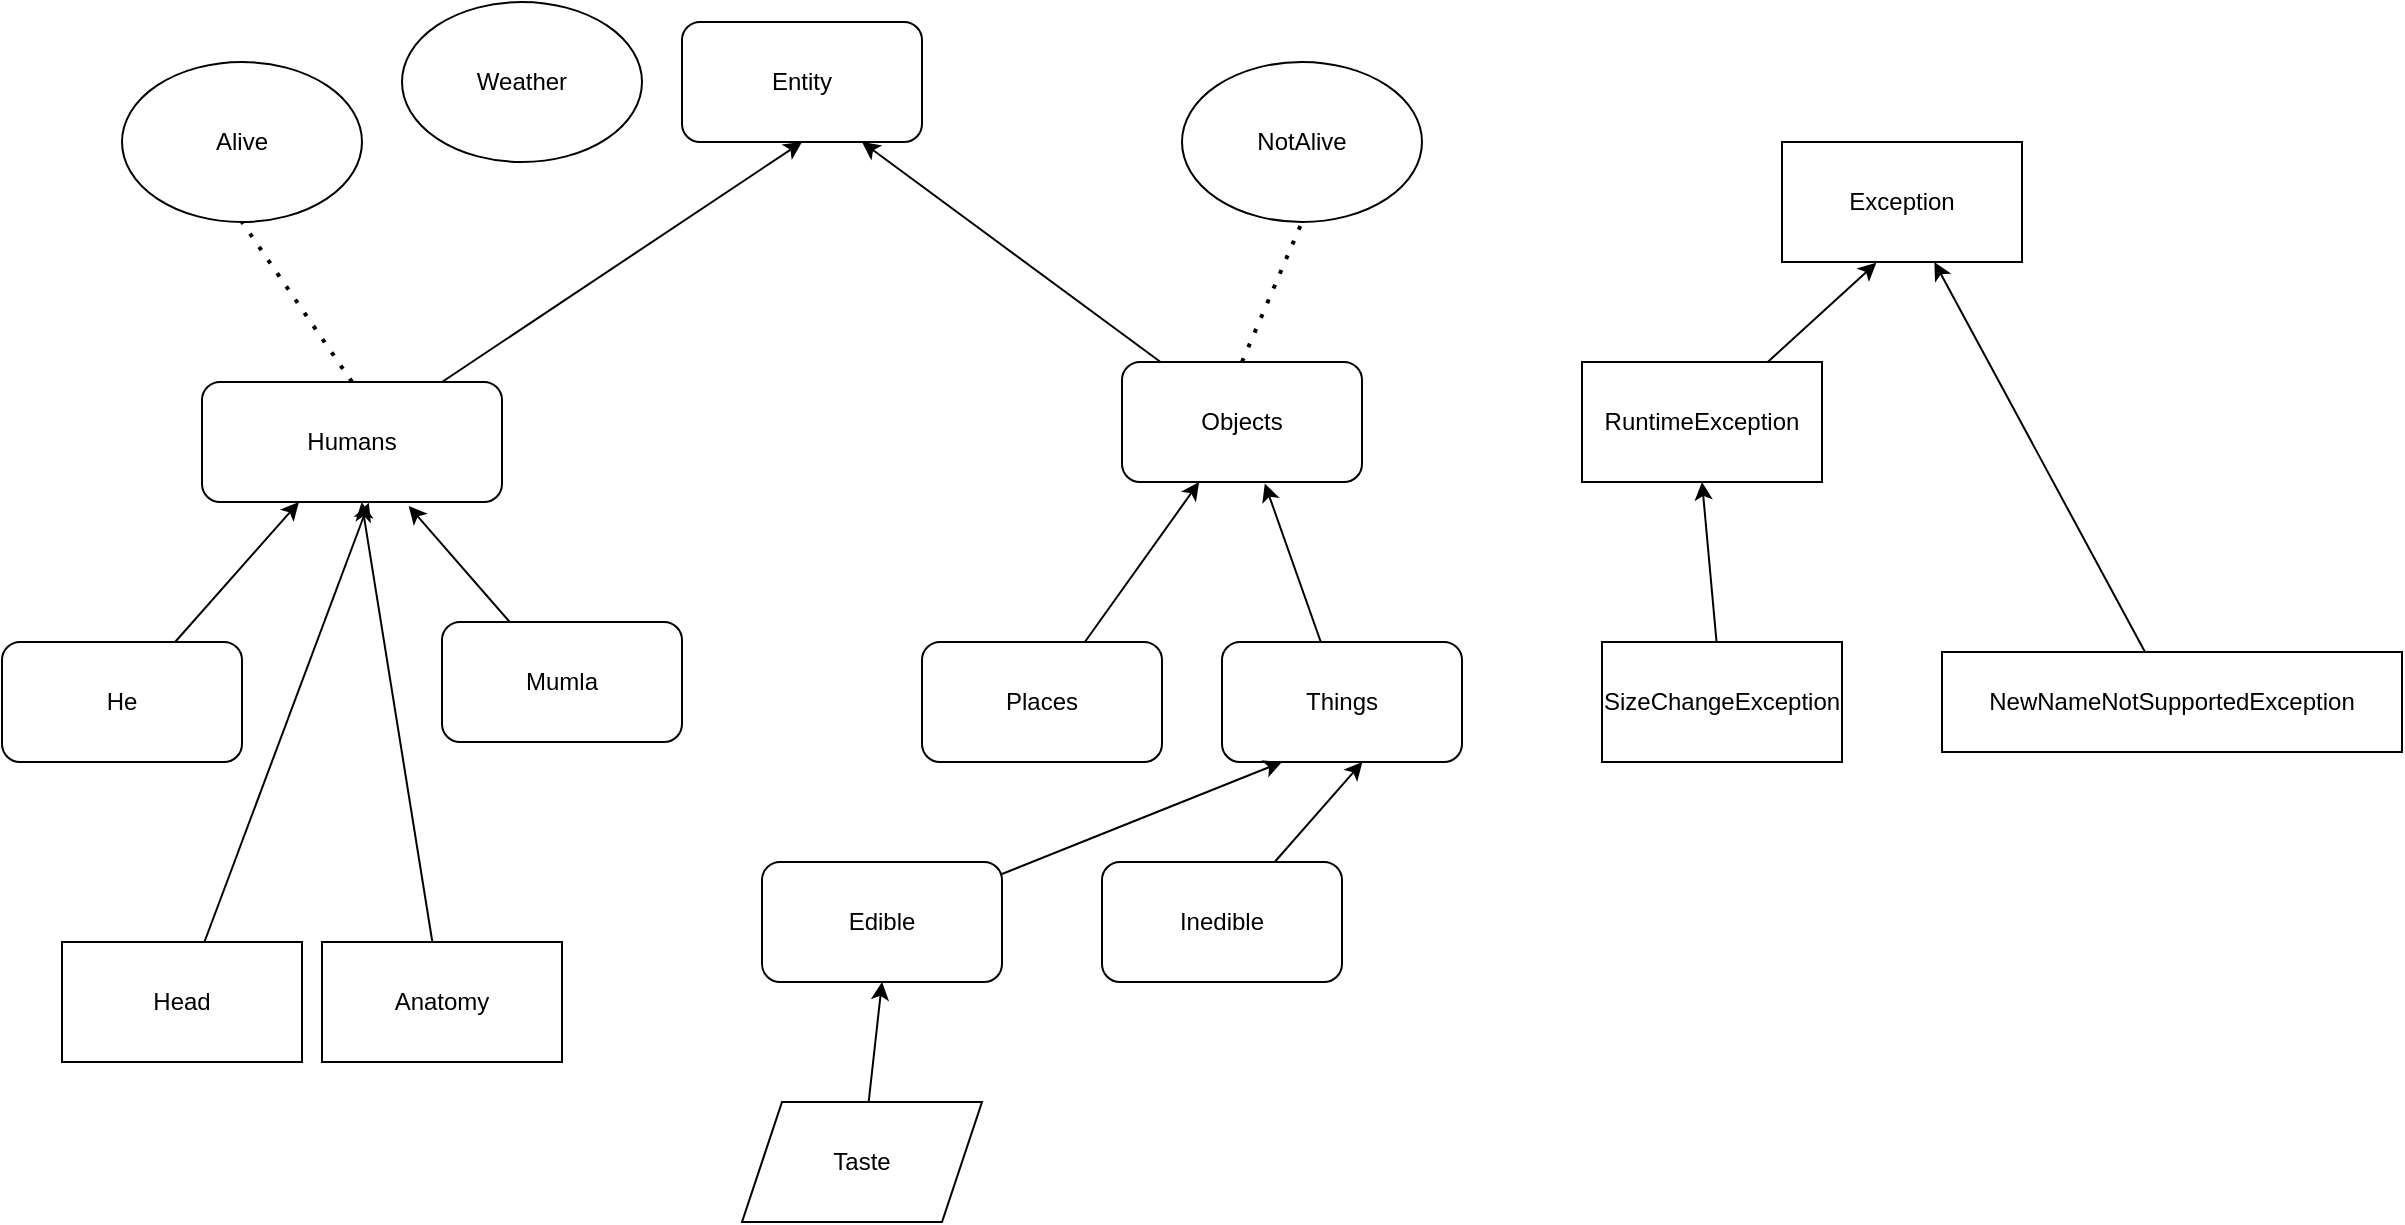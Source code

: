 <mxfile>
    <diagram id="D8MC1mIQfxIrW3bL5mSx" name="Page-1">
        <mxGraphModel dx="1242" dy="611" grid="1" gridSize="10" guides="1" tooltips="1" connect="1" arrows="1" fold="1" page="1" pageScale="1" pageWidth="1100" pageHeight="850" math="0" shadow="0">
            <root>
                <mxCell id="0"/>
                <mxCell id="1" parent="0"/>
                <mxCell id="2" value="Entity" style="rounded=1;whiteSpace=wrap;html=1;" parent="1" vertex="1">
                    <mxGeometry x="400" y="70" width="120" height="60" as="geometry"/>
                </mxCell>
                <mxCell id="3" value="Alive" style="ellipse;whiteSpace=wrap;html=1;" parent="1" vertex="1">
                    <mxGeometry x="120" y="90" width="120" height="80" as="geometry"/>
                </mxCell>
                <mxCell id="4" value="NotAlive" style="ellipse;whiteSpace=wrap;html=1;" parent="1" vertex="1">
                    <mxGeometry x="650" y="90" width="120" height="80" as="geometry"/>
                </mxCell>
                <mxCell id="42" style="edgeStyle=none;html=1;entryX=0.5;entryY=1;entryDx=0;entryDy=0;" edge="1" parent="1" source="5" target="2">
                    <mxGeometry relative="1" as="geometry"/>
                </mxCell>
                <mxCell id="5" value="Humans" style="rounded=1;whiteSpace=wrap;html=1;" parent="1" vertex="1">
                    <mxGeometry x="160" y="250" width="150" height="60" as="geometry"/>
                </mxCell>
                <mxCell id="43" style="edgeStyle=none;html=1;entryX=0.75;entryY=1;entryDx=0;entryDy=0;" edge="1" parent="1" source="6" target="2">
                    <mxGeometry relative="1" as="geometry"/>
                </mxCell>
                <mxCell id="6" value="Objects" style="rounded=1;whiteSpace=wrap;html=1;" parent="1" vertex="1">
                    <mxGeometry x="620" y="240" width="120" height="60" as="geometry"/>
                </mxCell>
                <mxCell id="46" style="edgeStyle=none;html=1;" edge="1" parent="1" source="7" target="5">
                    <mxGeometry relative="1" as="geometry">
                        <mxPoint x="200" y="320" as="targetPoint"/>
                    </mxGeometry>
                </mxCell>
                <mxCell id="7" value="He" style="rounded=1;whiteSpace=wrap;html=1;" parent="1" vertex="1">
                    <mxGeometry x="60" y="380" width="120" height="60" as="geometry"/>
                </mxCell>
                <mxCell id="47" style="edgeStyle=none;html=1;entryX=0.689;entryY=1.033;entryDx=0;entryDy=0;entryPerimeter=0;" edge="1" parent="1" source="8" target="5">
                    <mxGeometry relative="1" as="geometry"/>
                </mxCell>
                <mxCell id="8" value="Mumla" style="rounded=1;whiteSpace=wrap;html=1;" parent="1" vertex="1">
                    <mxGeometry x="280" y="370" width="120" height="60" as="geometry"/>
                </mxCell>
                <mxCell id="20" value="" style="endArrow=none;dashed=1;html=1;dashPattern=1 3;strokeWidth=2;exitX=0.5;exitY=0;exitDx=0;exitDy=0;entryX=0.5;entryY=1;entryDx=0;entryDy=0;" parent="1" source="5" target="3" edge="1">
                    <mxGeometry width="50" height="50" relative="1" as="geometry">
                        <mxPoint x="90" y="220" as="sourcePoint"/>
                        <mxPoint x="140" y="170" as="targetPoint"/>
                    </mxGeometry>
                </mxCell>
                <mxCell id="21" value="" style="endArrow=none;dashed=1;html=1;dashPattern=1 3;strokeWidth=2;exitX=0.5;exitY=0;exitDx=0;exitDy=0;entryX=0.5;entryY=1;entryDx=0;entryDy=0;" parent="1" source="6" target="4" edge="1">
                    <mxGeometry width="50" height="50" relative="1" as="geometry">
                        <mxPoint x="430" y="250" as="sourcePoint"/>
                        <mxPoint x="480" y="200" as="targetPoint"/>
                    </mxGeometry>
                </mxCell>
                <mxCell id="51" style="edgeStyle=none;html=1;" edge="1" parent="1" source="23" target="6">
                    <mxGeometry relative="1" as="geometry">
                        <mxPoint x="670" y="310" as="targetPoint"/>
                    </mxGeometry>
                </mxCell>
                <mxCell id="23" value="Places" style="rounded=1;whiteSpace=wrap;html=1;" parent="1" vertex="1">
                    <mxGeometry x="520" y="380" width="120" height="60" as="geometry"/>
                </mxCell>
                <mxCell id="52" style="edgeStyle=none;html=1;entryX=0.595;entryY=1.013;entryDx=0;entryDy=0;entryPerimeter=0;" edge="1" parent="1" source="25" target="6">
                    <mxGeometry relative="1" as="geometry"/>
                </mxCell>
                <mxCell id="25" value="Things" style="rounded=1;whiteSpace=wrap;html=1;" parent="1" vertex="1">
                    <mxGeometry x="670" y="380" width="120" height="60" as="geometry"/>
                </mxCell>
                <mxCell id="50" style="edgeStyle=none;html=1;entryX=0.585;entryY=1;entryDx=0;entryDy=0;entryPerimeter=0;" edge="1" parent="1" source="29" target="25">
                    <mxGeometry relative="1" as="geometry"/>
                </mxCell>
                <mxCell id="29" value="Inedible" style="rounded=1;whiteSpace=wrap;html=1;" parent="1" vertex="1">
                    <mxGeometry x="610" y="490" width="120" height="60" as="geometry"/>
                </mxCell>
                <mxCell id="49" style="edgeStyle=none;html=1;entryX=0.25;entryY=1;entryDx=0;entryDy=0;" edge="1" parent="1" source="30" target="25">
                    <mxGeometry relative="1" as="geometry"/>
                </mxCell>
                <mxCell id="30" value="Edible" style="rounded=1;whiteSpace=wrap;html=1;" parent="1" vertex="1">
                    <mxGeometry x="440" y="490" width="120" height="60" as="geometry"/>
                </mxCell>
                <mxCell id="33" value="Weather" style="ellipse;whiteSpace=wrap;html=1;" vertex="1" parent="1">
                    <mxGeometry x="260" y="60" width="120" height="80" as="geometry"/>
                </mxCell>
                <mxCell id="44" style="edgeStyle=none;html=1;entryX=0.556;entryY=1.007;entryDx=0;entryDy=0;entryPerimeter=0;" edge="1" parent="1" source="35" target="5">
                    <mxGeometry relative="1" as="geometry"/>
                </mxCell>
                <mxCell id="35" value="Head" style="rounded=0;whiteSpace=wrap;html=1;" vertex="1" parent="1">
                    <mxGeometry x="90" y="530" width="120" height="60" as="geometry"/>
                </mxCell>
                <mxCell id="45" style="edgeStyle=none;html=1;" edge="1" parent="1" source="36" target="5">
                    <mxGeometry relative="1" as="geometry"/>
                </mxCell>
                <mxCell id="36" value="Anatomy" style="rounded=0;whiteSpace=wrap;html=1;" vertex="1" parent="1">
                    <mxGeometry x="220" y="530" width="120" height="60" as="geometry"/>
                </mxCell>
                <mxCell id="55" style="edgeStyle=none;html=1;entryX=0.5;entryY=1;entryDx=0;entryDy=0;" edge="1" parent="1" source="54" target="30">
                    <mxGeometry relative="1" as="geometry"/>
                </mxCell>
                <mxCell id="54" value="Taste" style="shape=parallelogram;perimeter=parallelogramPerimeter;whiteSpace=wrap;html=1;fixedSize=1;" vertex="1" parent="1">
                    <mxGeometry x="430" y="610" width="120" height="60" as="geometry"/>
                </mxCell>
                <mxCell id="56" value="Exception" style="rounded=0;whiteSpace=wrap;html=1;" vertex="1" parent="1">
                    <mxGeometry x="950" y="130" width="120" height="60" as="geometry"/>
                </mxCell>
                <mxCell id="62" style="edgeStyle=none;html=1;entryX=0.393;entryY=1.007;entryDx=0;entryDy=0;entryPerimeter=0;" edge="1" parent="1" source="57" target="56">
                    <mxGeometry relative="1" as="geometry"/>
                </mxCell>
                <mxCell id="57" value="RuntimeException" style="rounded=0;whiteSpace=wrap;html=1;" vertex="1" parent="1">
                    <mxGeometry x="850" y="240" width="120" height="60" as="geometry"/>
                </mxCell>
                <mxCell id="61" style="edgeStyle=none;html=1;" edge="1" parent="1" source="58" target="56">
                    <mxGeometry relative="1" as="geometry"/>
                </mxCell>
                <mxCell id="58" value="NewNameNotSupportedException" style="rounded=0;whiteSpace=wrap;html=1;" vertex="1" parent="1">
                    <mxGeometry x="1030" y="385" width="230" height="50" as="geometry"/>
                </mxCell>
                <mxCell id="60" style="edgeStyle=none;html=1;entryX=0.5;entryY=1;entryDx=0;entryDy=0;" edge="1" parent="1" source="59" target="57">
                    <mxGeometry relative="1" as="geometry"/>
                </mxCell>
                <mxCell id="59" value="SizeChangeException" style="rounded=0;whiteSpace=wrap;html=1;" vertex="1" parent="1">
                    <mxGeometry x="860" y="380" width="120" height="60" as="geometry"/>
                </mxCell>
            </root>
        </mxGraphModel>
    </diagram>
</mxfile>